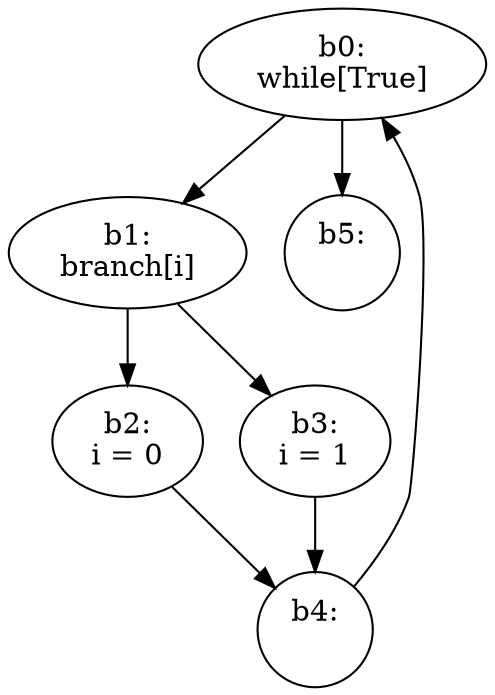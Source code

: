 // CFG
digraph {
	0 [label="b0:
while[True]
"]
	1 [label="b1:
branch[i]
"]
	2 [label="b2:
i = 0
"]
	3 [label="b3:
i = 1
"]
	4 [label="b4:

"]
	5 [label="b5:

"]
	0 -> 1
	0 -> 5
	1 -> 2
	1 -> 3
	2 -> 4
	3 -> 4
	4 -> 0
}
